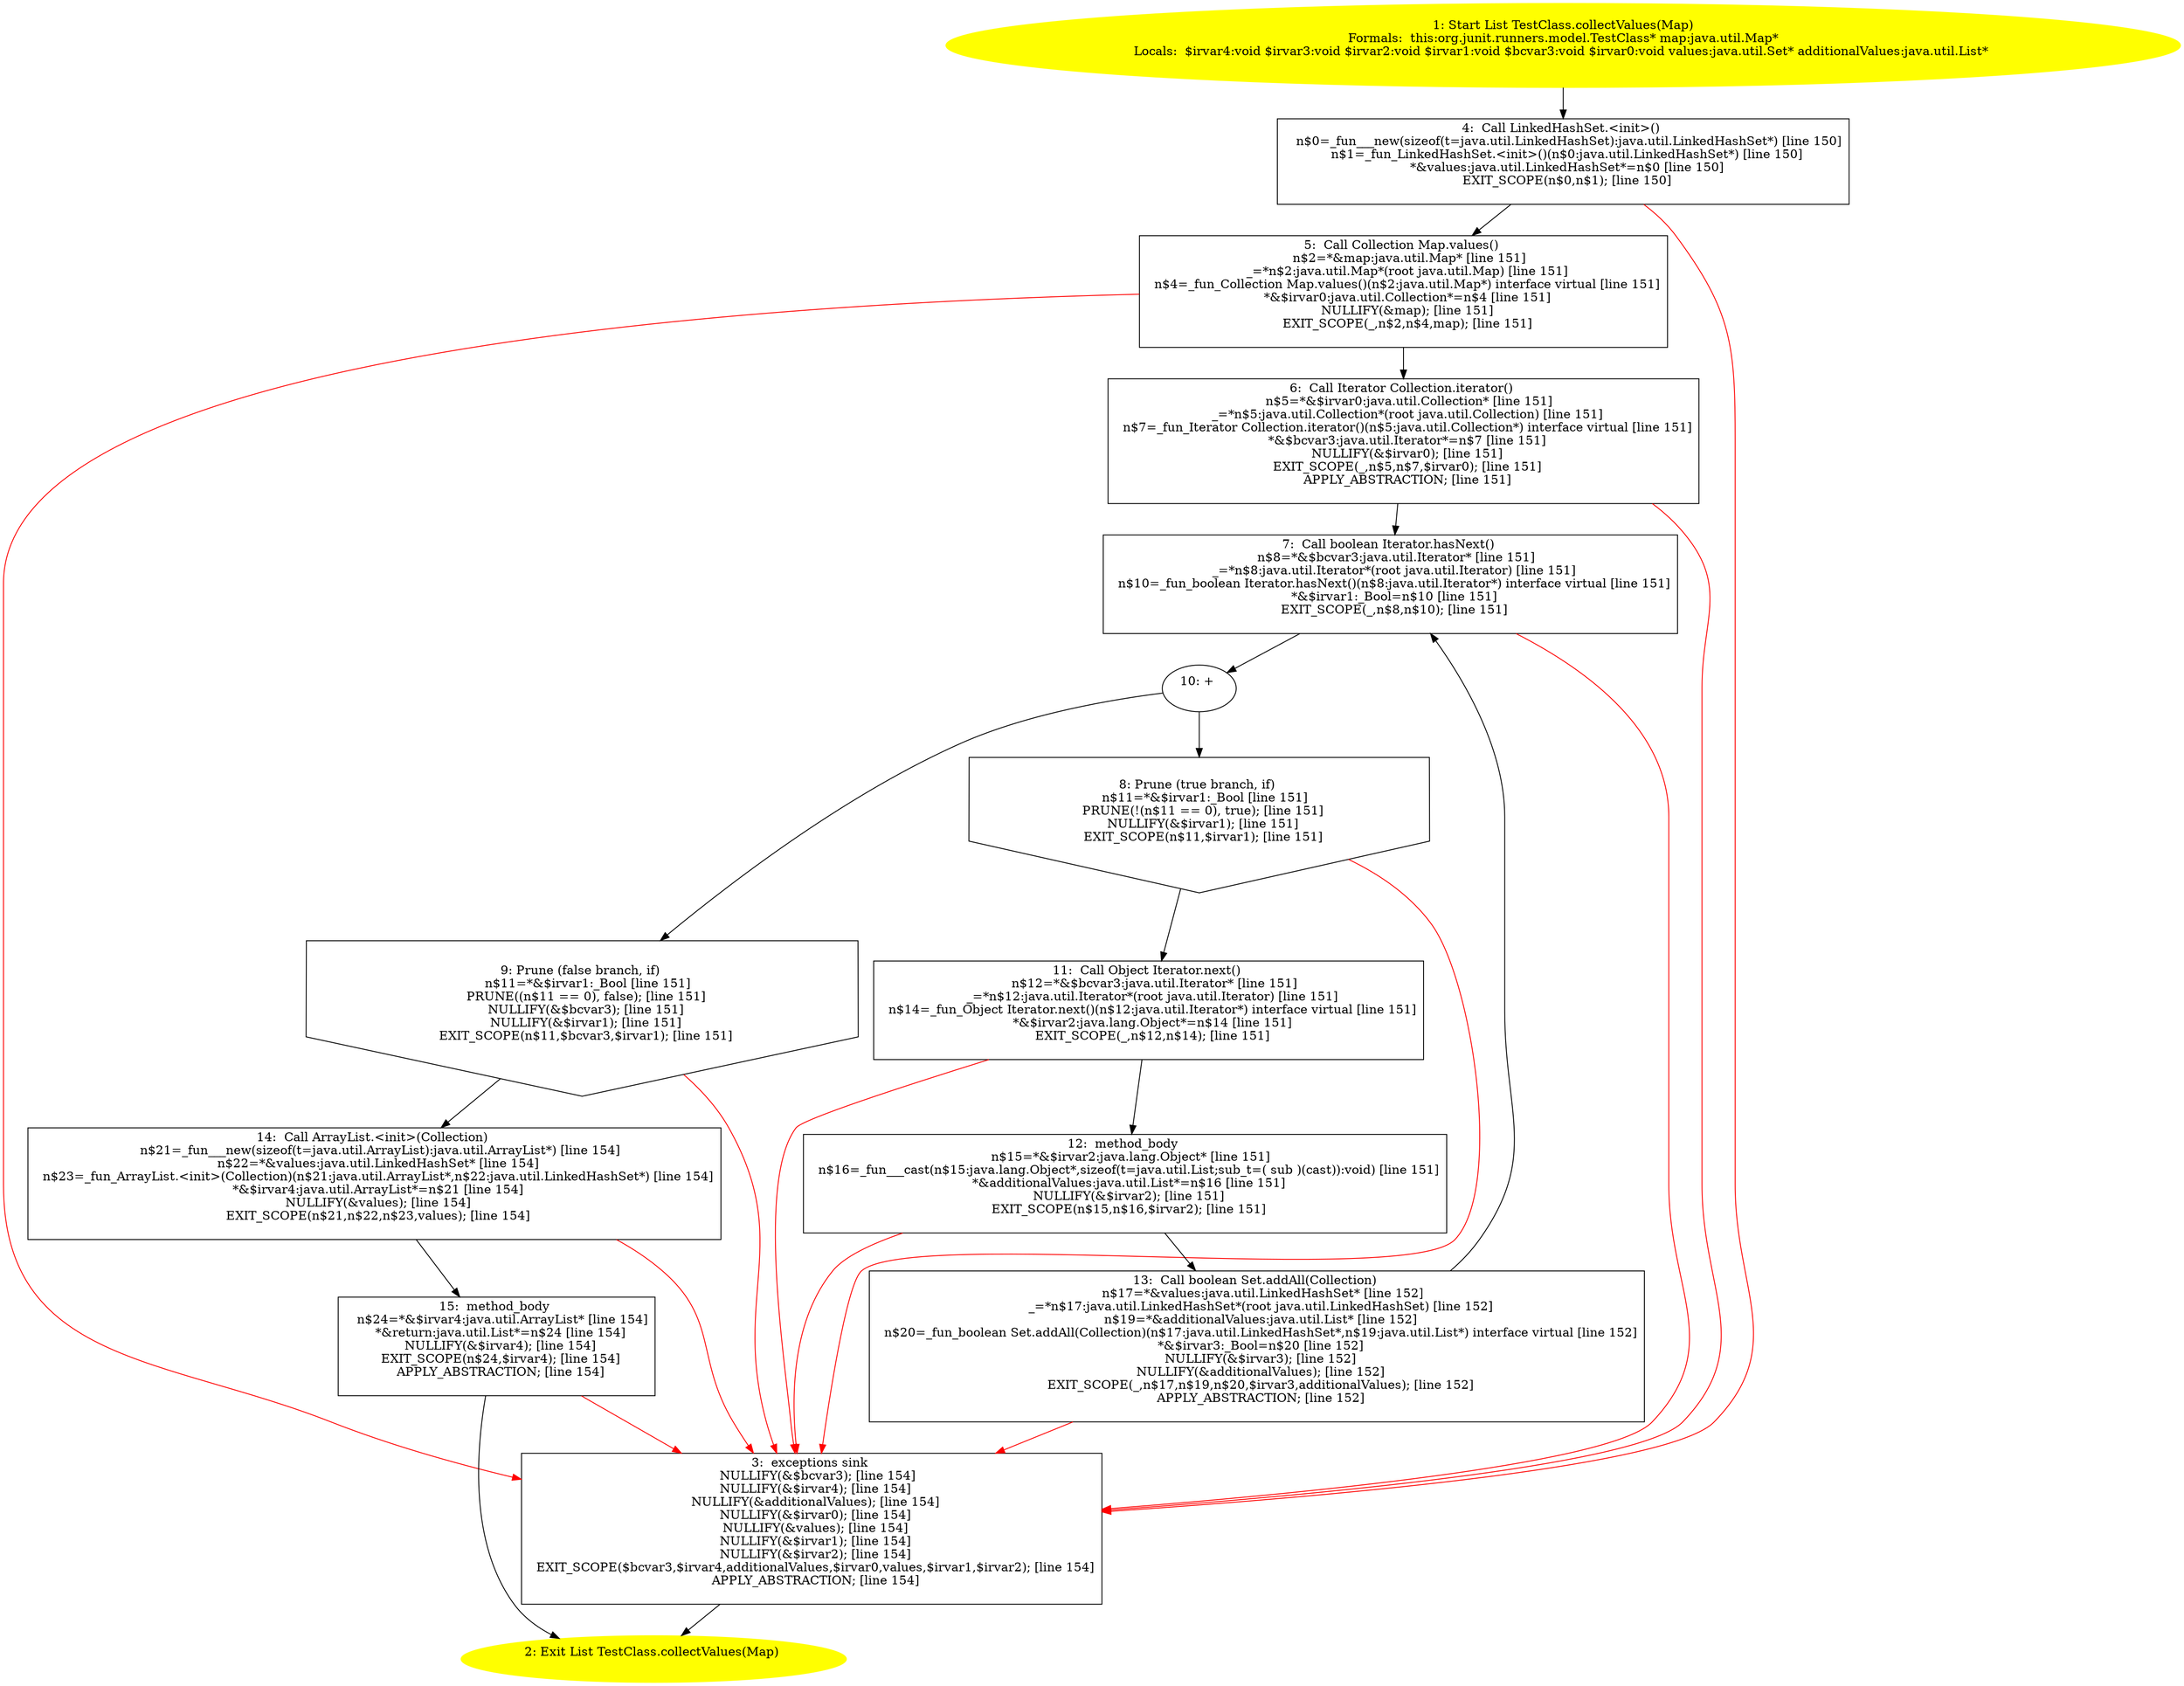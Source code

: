 /* @generated */
digraph cfg {
"org.junit.runners.model.TestClass.collectValues(java.util.Map):java.util.List.c8838480b60c25d7c49db19bc19f1c45_1" [label="1: Start List TestClass.collectValues(Map)\nFormals:  this:org.junit.runners.model.TestClass* map:java.util.Map*\nLocals:  $irvar4:void $irvar3:void $irvar2:void $irvar1:void $bcvar3:void $irvar0:void values:java.util.Set* additionalValues:java.util.List* \n  " color=yellow style=filled]
	

	 "org.junit.runners.model.TestClass.collectValues(java.util.Map):java.util.List.c8838480b60c25d7c49db19bc19f1c45_1" -> "org.junit.runners.model.TestClass.collectValues(java.util.Map):java.util.List.c8838480b60c25d7c49db19bc19f1c45_4" ;
"org.junit.runners.model.TestClass.collectValues(java.util.Map):java.util.List.c8838480b60c25d7c49db19bc19f1c45_2" [label="2: Exit List TestClass.collectValues(Map) \n  " color=yellow style=filled]
	

"org.junit.runners.model.TestClass.collectValues(java.util.Map):java.util.List.c8838480b60c25d7c49db19bc19f1c45_3" [label="3:  exceptions sink \n   NULLIFY(&$bcvar3); [line 154]\n  NULLIFY(&$irvar4); [line 154]\n  NULLIFY(&additionalValues); [line 154]\n  NULLIFY(&$irvar0); [line 154]\n  NULLIFY(&values); [line 154]\n  NULLIFY(&$irvar1); [line 154]\n  NULLIFY(&$irvar2); [line 154]\n  EXIT_SCOPE($bcvar3,$irvar4,additionalValues,$irvar0,values,$irvar1,$irvar2); [line 154]\n  APPLY_ABSTRACTION; [line 154]\n " shape="box"]
	

	 "org.junit.runners.model.TestClass.collectValues(java.util.Map):java.util.List.c8838480b60c25d7c49db19bc19f1c45_3" -> "org.junit.runners.model.TestClass.collectValues(java.util.Map):java.util.List.c8838480b60c25d7c49db19bc19f1c45_2" ;
"org.junit.runners.model.TestClass.collectValues(java.util.Map):java.util.List.c8838480b60c25d7c49db19bc19f1c45_4" [label="4:  Call LinkedHashSet.<init>() \n   n$0=_fun___new(sizeof(t=java.util.LinkedHashSet):java.util.LinkedHashSet*) [line 150]\n  n$1=_fun_LinkedHashSet.<init>()(n$0:java.util.LinkedHashSet*) [line 150]\n  *&values:java.util.LinkedHashSet*=n$0 [line 150]\n  EXIT_SCOPE(n$0,n$1); [line 150]\n " shape="box"]
	

	 "org.junit.runners.model.TestClass.collectValues(java.util.Map):java.util.List.c8838480b60c25d7c49db19bc19f1c45_4" -> "org.junit.runners.model.TestClass.collectValues(java.util.Map):java.util.List.c8838480b60c25d7c49db19bc19f1c45_5" ;
	 "org.junit.runners.model.TestClass.collectValues(java.util.Map):java.util.List.c8838480b60c25d7c49db19bc19f1c45_4" -> "org.junit.runners.model.TestClass.collectValues(java.util.Map):java.util.List.c8838480b60c25d7c49db19bc19f1c45_3" [color="red" ];
"org.junit.runners.model.TestClass.collectValues(java.util.Map):java.util.List.c8838480b60c25d7c49db19bc19f1c45_5" [label="5:  Call Collection Map.values() \n   n$2=*&map:java.util.Map* [line 151]\n  _=*n$2:java.util.Map*(root java.util.Map) [line 151]\n  n$4=_fun_Collection Map.values()(n$2:java.util.Map*) interface virtual [line 151]\n  *&$irvar0:java.util.Collection*=n$4 [line 151]\n  NULLIFY(&map); [line 151]\n  EXIT_SCOPE(_,n$2,n$4,map); [line 151]\n " shape="box"]
	

	 "org.junit.runners.model.TestClass.collectValues(java.util.Map):java.util.List.c8838480b60c25d7c49db19bc19f1c45_5" -> "org.junit.runners.model.TestClass.collectValues(java.util.Map):java.util.List.c8838480b60c25d7c49db19bc19f1c45_6" ;
	 "org.junit.runners.model.TestClass.collectValues(java.util.Map):java.util.List.c8838480b60c25d7c49db19bc19f1c45_5" -> "org.junit.runners.model.TestClass.collectValues(java.util.Map):java.util.List.c8838480b60c25d7c49db19bc19f1c45_3" [color="red" ];
"org.junit.runners.model.TestClass.collectValues(java.util.Map):java.util.List.c8838480b60c25d7c49db19bc19f1c45_6" [label="6:  Call Iterator Collection.iterator() \n   n$5=*&$irvar0:java.util.Collection* [line 151]\n  _=*n$5:java.util.Collection*(root java.util.Collection) [line 151]\n  n$7=_fun_Iterator Collection.iterator()(n$5:java.util.Collection*) interface virtual [line 151]\n  *&$bcvar3:java.util.Iterator*=n$7 [line 151]\n  NULLIFY(&$irvar0); [line 151]\n  EXIT_SCOPE(_,n$5,n$7,$irvar0); [line 151]\n  APPLY_ABSTRACTION; [line 151]\n " shape="box"]
	

	 "org.junit.runners.model.TestClass.collectValues(java.util.Map):java.util.List.c8838480b60c25d7c49db19bc19f1c45_6" -> "org.junit.runners.model.TestClass.collectValues(java.util.Map):java.util.List.c8838480b60c25d7c49db19bc19f1c45_7" ;
	 "org.junit.runners.model.TestClass.collectValues(java.util.Map):java.util.List.c8838480b60c25d7c49db19bc19f1c45_6" -> "org.junit.runners.model.TestClass.collectValues(java.util.Map):java.util.List.c8838480b60c25d7c49db19bc19f1c45_3" [color="red" ];
"org.junit.runners.model.TestClass.collectValues(java.util.Map):java.util.List.c8838480b60c25d7c49db19bc19f1c45_7" [label="7:  Call boolean Iterator.hasNext() \n   n$8=*&$bcvar3:java.util.Iterator* [line 151]\n  _=*n$8:java.util.Iterator*(root java.util.Iterator) [line 151]\n  n$10=_fun_boolean Iterator.hasNext()(n$8:java.util.Iterator*) interface virtual [line 151]\n  *&$irvar1:_Bool=n$10 [line 151]\n  EXIT_SCOPE(_,n$8,n$10); [line 151]\n " shape="box"]
	

	 "org.junit.runners.model.TestClass.collectValues(java.util.Map):java.util.List.c8838480b60c25d7c49db19bc19f1c45_7" -> "org.junit.runners.model.TestClass.collectValues(java.util.Map):java.util.List.c8838480b60c25d7c49db19bc19f1c45_10" ;
	 "org.junit.runners.model.TestClass.collectValues(java.util.Map):java.util.List.c8838480b60c25d7c49db19bc19f1c45_7" -> "org.junit.runners.model.TestClass.collectValues(java.util.Map):java.util.List.c8838480b60c25d7c49db19bc19f1c45_3" [color="red" ];
"org.junit.runners.model.TestClass.collectValues(java.util.Map):java.util.List.c8838480b60c25d7c49db19bc19f1c45_8" [label="8: Prune (true branch, if) \n   n$11=*&$irvar1:_Bool [line 151]\n  PRUNE(!(n$11 == 0), true); [line 151]\n  NULLIFY(&$irvar1); [line 151]\n  EXIT_SCOPE(n$11,$irvar1); [line 151]\n " shape="invhouse"]
	

	 "org.junit.runners.model.TestClass.collectValues(java.util.Map):java.util.List.c8838480b60c25d7c49db19bc19f1c45_8" -> "org.junit.runners.model.TestClass.collectValues(java.util.Map):java.util.List.c8838480b60c25d7c49db19bc19f1c45_11" ;
	 "org.junit.runners.model.TestClass.collectValues(java.util.Map):java.util.List.c8838480b60c25d7c49db19bc19f1c45_8" -> "org.junit.runners.model.TestClass.collectValues(java.util.Map):java.util.List.c8838480b60c25d7c49db19bc19f1c45_3" [color="red" ];
"org.junit.runners.model.TestClass.collectValues(java.util.Map):java.util.List.c8838480b60c25d7c49db19bc19f1c45_9" [label="9: Prune (false branch, if) \n   n$11=*&$irvar1:_Bool [line 151]\n  PRUNE((n$11 == 0), false); [line 151]\n  NULLIFY(&$bcvar3); [line 151]\n  NULLIFY(&$irvar1); [line 151]\n  EXIT_SCOPE(n$11,$bcvar3,$irvar1); [line 151]\n " shape="invhouse"]
	

	 "org.junit.runners.model.TestClass.collectValues(java.util.Map):java.util.List.c8838480b60c25d7c49db19bc19f1c45_9" -> "org.junit.runners.model.TestClass.collectValues(java.util.Map):java.util.List.c8838480b60c25d7c49db19bc19f1c45_14" ;
	 "org.junit.runners.model.TestClass.collectValues(java.util.Map):java.util.List.c8838480b60c25d7c49db19bc19f1c45_9" -> "org.junit.runners.model.TestClass.collectValues(java.util.Map):java.util.List.c8838480b60c25d7c49db19bc19f1c45_3" [color="red" ];
"org.junit.runners.model.TestClass.collectValues(java.util.Map):java.util.List.c8838480b60c25d7c49db19bc19f1c45_10" [label="10: + \n  " ]
	

	 "org.junit.runners.model.TestClass.collectValues(java.util.Map):java.util.List.c8838480b60c25d7c49db19bc19f1c45_10" -> "org.junit.runners.model.TestClass.collectValues(java.util.Map):java.util.List.c8838480b60c25d7c49db19bc19f1c45_8" ;
	 "org.junit.runners.model.TestClass.collectValues(java.util.Map):java.util.List.c8838480b60c25d7c49db19bc19f1c45_10" -> "org.junit.runners.model.TestClass.collectValues(java.util.Map):java.util.List.c8838480b60c25d7c49db19bc19f1c45_9" ;
"org.junit.runners.model.TestClass.collectValues(java.util.Map):java.util.List.c8838480b60c25d7c49db19bc19f1c45_11" [label="11:  Call Object Iterator.next() \n   n$12=*&$bcvar3:java.util.Iterator* [line 151]\n  _=*n$12:java.util.Iterator*(root java.util.Iterator) [line 151]\n  n$14=_fun_Object Iterator.next()(n$12:java.util.Iterator*) interface virtual [line 151]\n  *&$irvar2:java.lang.Object*=n$14 [line 151]\n  EXIT_SCOPE(_,n$12,n$14); [line 151]\n " shape="box"]
	

	 "org.junit.runners.model.TestClass.collectValues(java.util.Map):java.util.List.c8838480b60c25d7c49db19bc19f1c45_11" -> "org.junit.runners.model.TestClass.collectValues(java.util.Map):java.util.List.c8838480b60c25d7c49db19bc19f1c45_12" ;
	 "org.junit.runners.model.TestClass.collectValues(java.util.Map):java.util.List.c8838480b60c25d7c49db19bc19f1c45_11" -> "org.junit.runners.model.TestClass.collectValues(java.util.Map):java.util.List.c8838480b60c25d7c49db19bc19f1c45_3" [color="red" ];
"org.junit.runners.model.TestClass.collectValues(java.util.Map):java.util.List.c8838480b60c25d7c49db19bc19f1c45_12" [label="12:  method_body \n   n$15=*&$irvar2:java.lang.Object* [line 151]\n  n$16=_fun___cast(n$15:java.lang.Object*,sizeof(t=java.util.List;sub_t=( sub )(cast)):void) [line 151]\n  *&additionalValues:java.util.List*=n$16 [line 151]\n  NULLIFY(&$irvar2); [line 151]\n  EXIT_SCOPE(n$15,n$16,$irvar2); [line 151]\n " shape="box"]
	

	 "org.junit.runners.model.TestClass.collectValues(java.util.Map):java.util.List.c8838480b60c25d7c49db19bc19f1c45_12" -> "org.junit.runners.model.TestClass.collectValues(java.util.Map):java.util.List.c8838480b60c25d7c49db19bc19f1c45_13" ;
	 "org.junit.runners.model.TestClass.collectValues(java.util.Map):java.util.List.c8838480b60c25d7c49db19bc19f1c45_12" -> "org.junit.runners.model.TestClass.collectValues(java.util.Map):java.util.List.c8838480b60c25d7c49db19bc19f1c45_3" [color="red" ];
"org.junit.runners.model.TestClass.collectValues(java.util.Map):java.util.List.c8838480b60c25d7c49db19bc19f1c45_13" [label="13:  Call boolean Set.addAll(Collection) \n   n$17=*&values:java.util.LinkedHashSet* [line 152]\n  _=*n$17:java.util.LinkedHashSet*(root java.util.LinkedHashSet) [line 152]\n  n$19=*&additionalValues:java.util.List* [line 152]\n  n$20=_fun_boolean Set.addAll(Collection)(n$17:java.util.LinkedHashSet*,n$19:java.util.List*) interface virtual [line 152]\n  *&$irvar3:_Bool=n$20 [line 152]\n  NULLIFY(&$irvar3); [line 152]\n  NULLIFY(&additionalValues); [line 152]\n  EXIT_SCOPE(_,n$17,n$19,n$20,$irvar3,additionalValues); [line 152]\n  APPLY_ABSTRACTION; [line 152]\n " shape="box"]
	

	 "org.junit.runners.model.TestClass.collectValues(java.util.Map):java.util.List.c8838480b60c25d7c49db19bc19f1c45_13" -> "org.junit.runners.model.TestClass.collectValues(java.util.Map):java.util.List.c8838480b60c25d7c49db19bc19f1c45_7" ;
	 "org.junit.runners.model.TestClass.collectValues(java.util.Map):java.util.List.c8838480b60c25d7c49db19bc19f1c45_13" -> "org.junit.runners.model.TestClass.collectValues(java.util.Map):java.util.List.c8838480b60c25d7c49db19bc19f1c45_3" [color="red" ];
"org.junit.runners.model.TestClass.collectValues(java.util.Map):java.util.List.c8838480b60c25d7c49db19bc19f1c45_14" [label="14:  Call ArrayList.<init>(Collection) \n   n$21=_fun___new(sizeof(t=java.util.ArrayList):java.util.ArrayList*) [line 154]\n  n$22=*&values:java.util.LinkedHashSet* [line 154]\n  n$23=_fun_ArrayList.<init>(Collection)(n$21:java.util.ArrayList*,n$22:java.util.LinkedHashSet*) [line 154]\n  *&$irvar4:java.util.ArrayList*=n$21 [line 154]\n  NULLIFY(&values); [line 154]\n  EXIT_SCOPE(n$21,n$22,n$23,values); [line 154]\n " shape="box"]
	

	 "org.junit.runners.model.TestClass.collectValues(java.util.Map):java.util.List.c8838480b60c25d7c49db19bc19f1c45_14" -> "org.junit.runners.model.TestClass.collectValues(java.util.Map):java.util.List.c8838480b60c25d7c49db19bc19f1c45_15" ;
	 "org.junit.runners.model.TestClass.collectValues(java.util.Map):java.util.List.c8838480b60c25d7c49db19bc19f1c45_14" -> "org.junit.runners.model.TestClass.collectValues(java.util.Map):java.util.List.c8838480b60c25d7c49db19bc19f1c45_3" [color="red" ];
"org.junit.runners.model.TestClass.collectValues(java.util.Map):java.util.List.c8838480b60c25d7c49db19bc19f1c45_15" [label="15:  method_body \n   n$24=*&$irvar4:java.util.ArrayList* [line 154]\n  *&return:java.util.List*=n$24 [line 154]\n  NULLIFY(&$irvar4); [line 154]\n  EXIT_SCOPE(n$24,$irvar4); [line 154]\n  APPLY_ABSTRACTION; [line 154]\n " shape="box"]
	

	 "org.junit.runners.model.TestClass.collectValues(java.util.Map):java.util.List.c8838480b60c25d7c49db19bc19f1c45_15" -> "org.junit.runners.model.TestClass.collectValues(java.util.Map):java.util.List.c8838480b60c25d7c49db19bc19f1c45_2" ;
	 "org.junit.runners.model.TestClass.collectValues(java.util.Map):java.util.List.c8838480b60c25d7c49db19bc19f1c45_15" -> "org.junit.runners.model.TestClass.collectValues(java.util.Map):java.util.List.c8838480b60c25d7c49db19bc19f1c45_3" [color="red" ];
}
